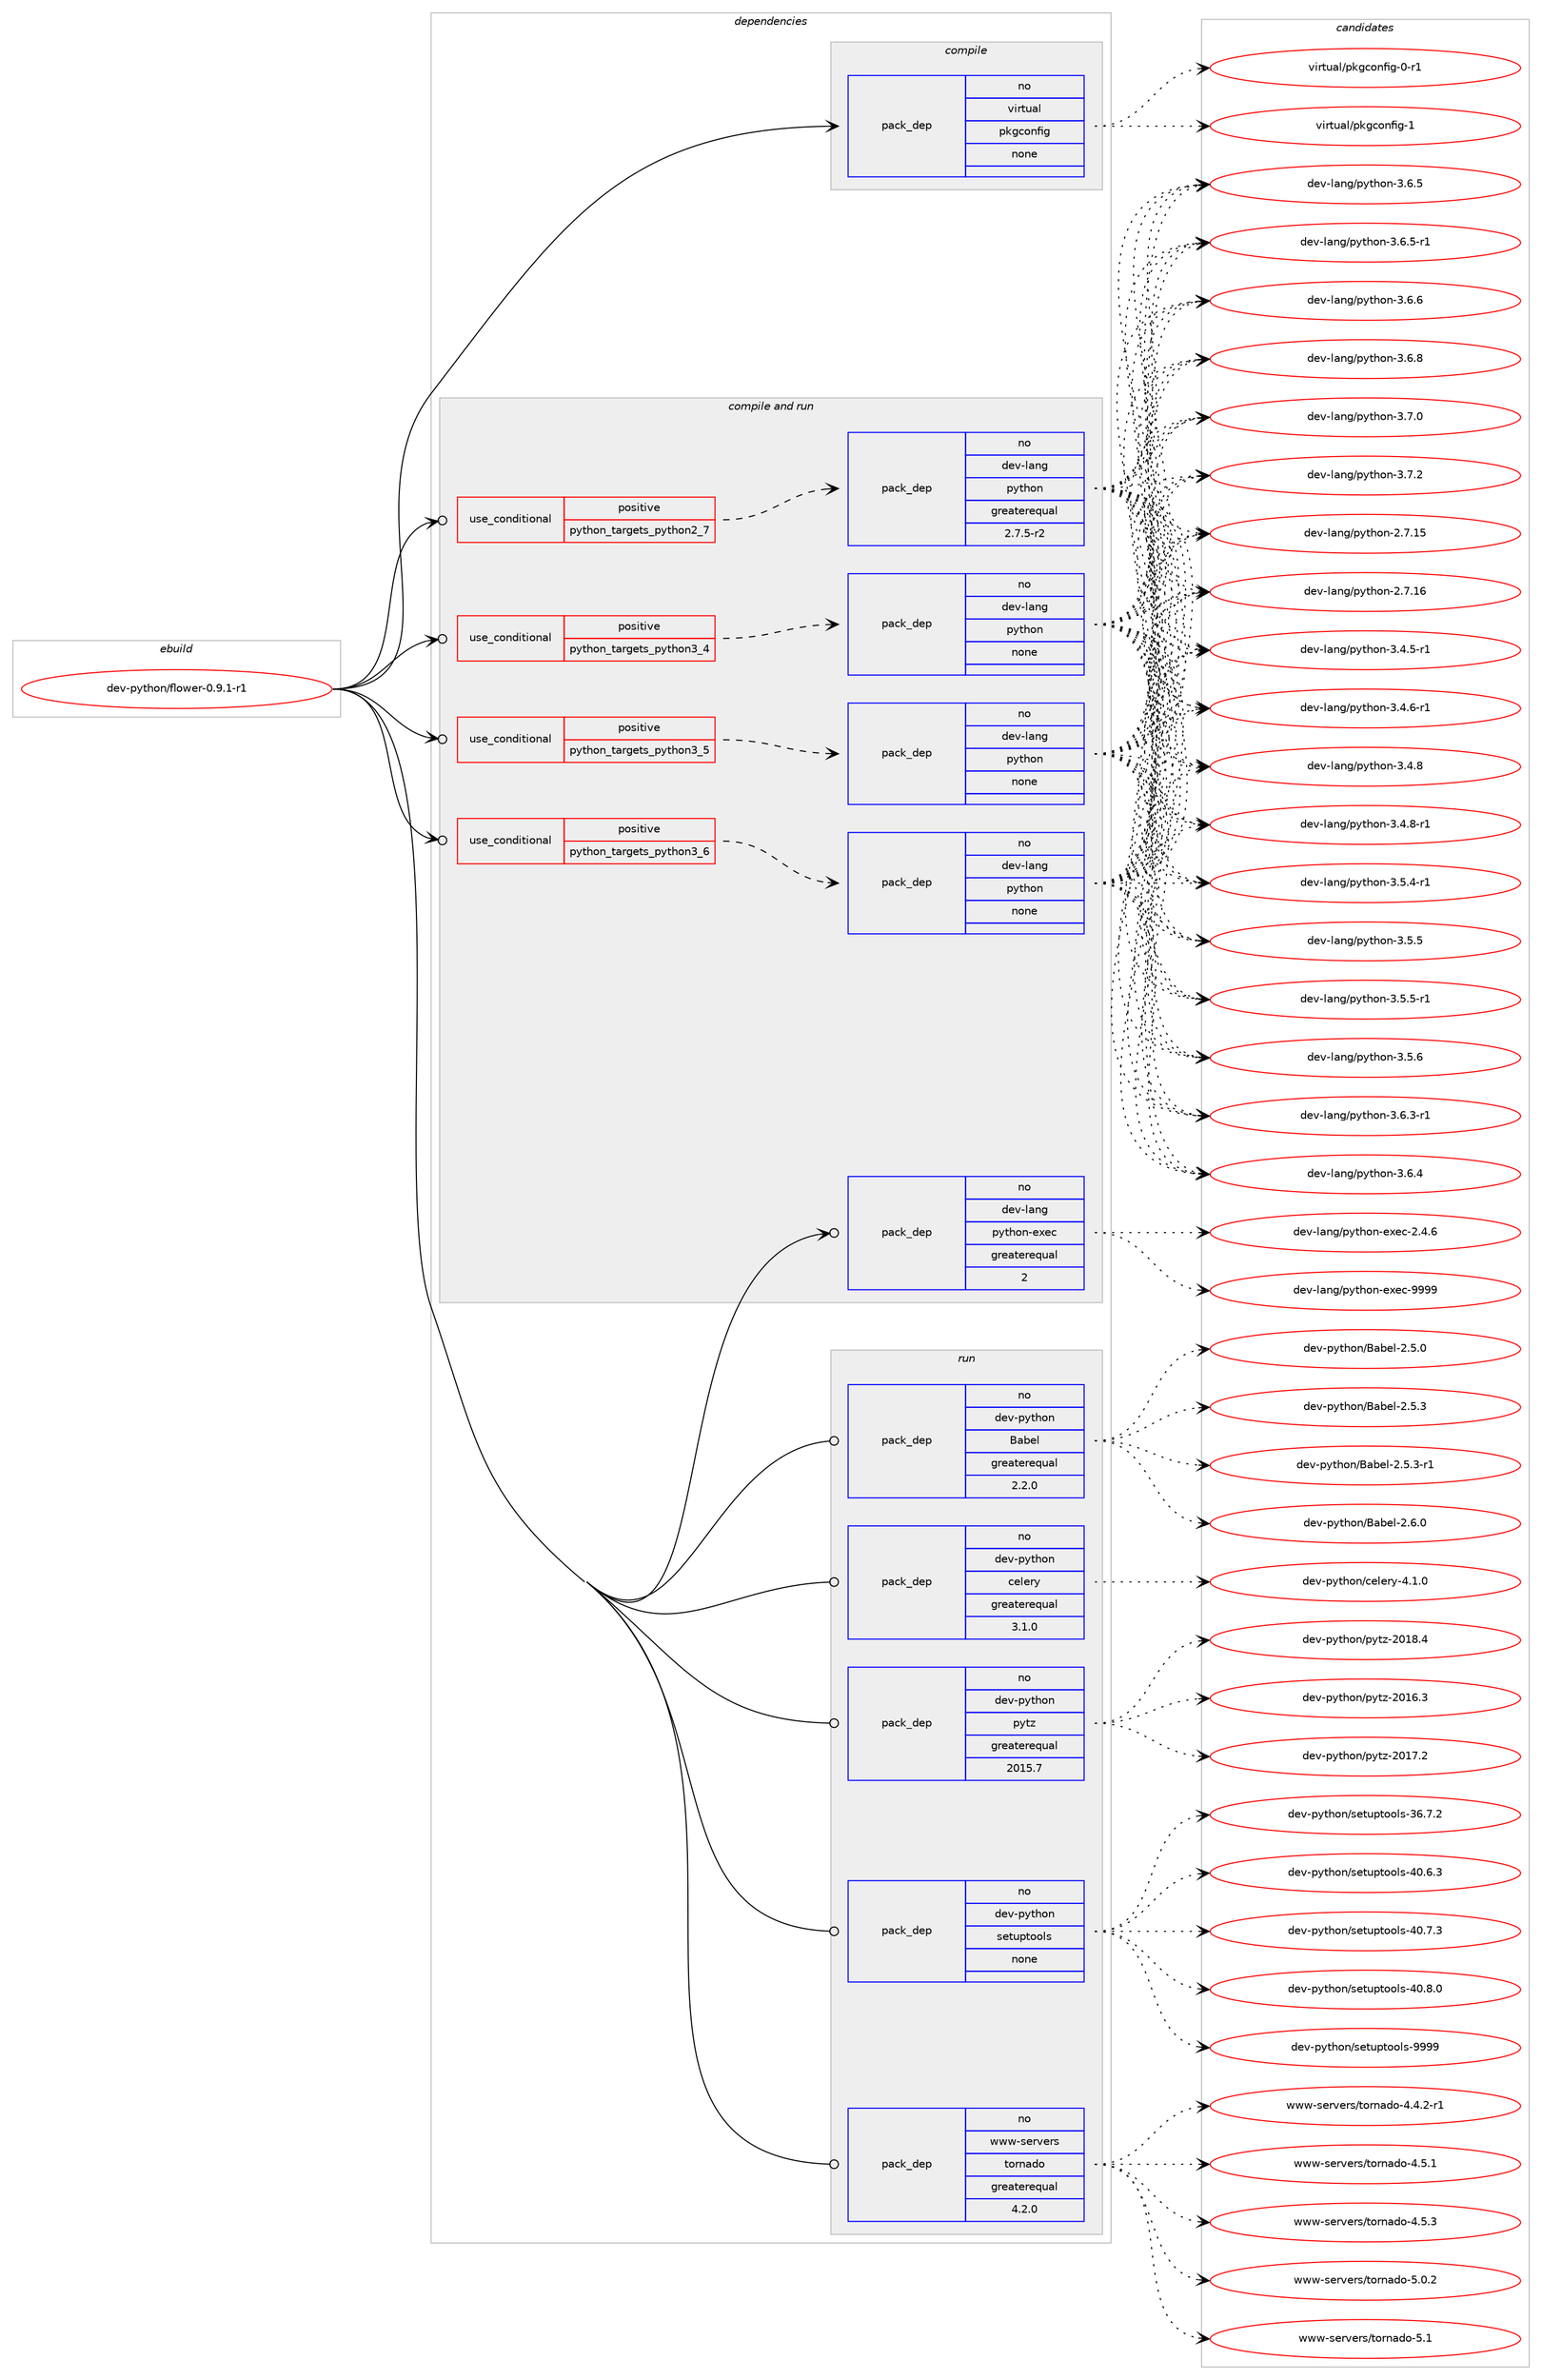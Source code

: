digraph prolog {

# *************
# Graph options
# *************

newrank=true;
concentrate=true;
compound=true;
graph [rankdir=LR,fontname=Helvetica,fontsize=10,ranksep=1.5];#, ranksep=2.5, nodesep=0.2];
edge  [arrowhead=vee];
node  [fontname=Helvetica,fontsize=10];

# **********
# The ebuild
# **********

subgraph cluster_leftcol {
color=gray;
rank=same;
label=<<i>ebuild</i>>;
id [label="dev-python/flower-0.9.1-r1", color=red, width=4, href="../dev-python/flower-0.9.1-r1.svg"];
}

# ****************
# The dependencies
# ****************

subgraph cluster_midcol {
color=gray;
label=<<i>dependencies</i>>;
subgraph cluster_compile {
fillcolor="#eeeeee";
style=filled;
label=<<i>compile</i>>;
subgraph pack1012292 {
dependency1410153 [label=<<TABLE BORDER="0" CELLBORDER="1" CELLSPACING="0" CELLPADDING="4" WIDTH="220"><TR><TD ROWSPAN="6" CELLPADDING="30">pack_dep</TD></TR><TR><TD WIDTH="110">no</TD></TR><TR><TD>virtual</TD></TR><TR><TD>pkgconfig</TD></TR><TR><TD>none</TD></TR><TR><TD></TD></TR></TABLE>>, shape=none, color=blue];
}
id:e -> dependency1410153:w [weight=20,style="solid",arrowhead="vee"];
}
subgraph cluster_compileandrun {
fillcolor="#eeeeee";
style=filled;
label=<<i>compile and run</i>>;
subgraph cond374602 {
dependency1410154 [label=<<TABLE BORDER="0" CELLBORDER="1" CELLSPACING="0" CELLPADDING="4"><TR><TD ROWSPAN="3" CELLPADDING="10">use_conditional</TD></TR><TR><TD>positive</TD></TR><TR><TD>python_targets_python2_7</TD></TR></TABLE>>, shape=none, color=red];
subgraph pack1012293 {
dependency1410155 [label=<<TABLE BORDER="0" CELLBORDER="1" CELLSPACING="0" CELLPADDING="4" WIDTH="220"><TR><TD ROWSPAN="6" CELLPADDING="30">pack_dep</TD></TR><TR><TD WIDTH="110">no</TD></TR><TR><TD>dev-lang</TD></TR><TR><TD>python</TD></TR><TR><TD>greaterequal</TD></TR><TR><TD>2.7.5-r2</TD></TR></TABLE>>, shape=none, color=blue];
}
dependency1410154:e -> dependency1410155:w [weight=20,style="dashed",arrowhead="vee"];
}
id:e -> dependency1410154:w [weight=20,style="solid",arrowhead="odotvee"];
subgraph cond374603 {
dependency1410156 [label=<<TABLE BORDER="0" CELLBORDER="1" CELLSPACING="0" CELLPADDING="4"><TR><TD ROWSPAN="3" CELLPADDING="10">use_conditional</TD></TR><TR><TD>positive</TD></TR><TR><TD>python_targets_python3_4</TD></TR></TABLE>>, shape=none, color=red];
subgraph pack1012294 {
dependency1410157 [label=<<TABLE BORDER="0" CELLBORDER="1" CELLSPACING="0" CELLPADDING="4" WIDTH="220"><TR><TD ROWSPAN="6" CELLPADDING="30">pack_dep</TD></TR><TR><TD WIDTH="110">no</TD></TR><TR><TD>dev-lang</TD></TR><TR><TD>python</TD></TR><TR><TD>none</TD></TR><TR><TD></TD></TR></TABLE>>, shape=none, color=blue];
}
dependency1410156:e -> dependency1410157:w [weight=20,style="dashed",arrowhead="vee"];
}
id:e -> dependency1410156:w [weight=20,style="solid",arrowhead="odotvee"];
subgraph cond374604 {
dependency1410158 [label=<<TABLE BORDER="0" CELLBORDER="1" CELLSPACING="0" CELLPADDING="4"><TR><TD ROWSPAN="3" CELLPADDING="10">use_conditional</TD></TR><TR><TD>positive</TD></TR><TR><TD>python_targets_python3_5</TD></TR></TABLE>>, shape=none, color=red];
subgraph pack1012295 {
dependency1410159 [label=<<TABLE BORDER="0" CELLBORDER="1" CELLSPACING="0" CELLPADDING="4" WIDTH="220"><TR><TD ROWSPAN="6" CELLPADDING="30">pack_dep</TD></TR><TR><TD WIDTH="110">no</TD></TR><TR><TD>dev-lang</TD></TR><TR><TD>python</TD></TR><TR><TD>none</TD></TR><TR><TD></TD></TR></TABLE>>, shape=none, color=blue];
}
dependency1410158:e -> dependency1410159:w [weight=20,style="dashed",arrowhead="vee"];
}
id:e -> dependency1410158:w [weight=20,style="solid",arrowhead="odotvee"];
subgraph cond374605 {
dependency1410160 [label=<<TABLE BORDER="0" CELLBORDER="1" CELLSPACING="0" CELLPADDING="4"><TR><TD ROWSPAN="3" CELLPADDING="10">use_conditional</TD></TR><TR><TD>positive</TD></TR><TR><TD>python_targets_python3_6</TD></TR></TABLE>>, shape=none, color=red];
subgraph pack1012296 {
dependency1410161 [label=<<TABLE BORDER="0" CELLBORDER="1" CELLSPACING="0" CELLPADDING="4" WIDTH="220"><TR><TD ROWSPAN="6" CELLPADDING="30">pack_dep</TD></TR><TR><TD WIDTH="110">no</TD></TR><TR><TD>dev-lang</TD></TR><TR><TD>python</TD></TR><TR><TD>none</TD></TR><TR><TD></TD></TR></TABLE>>, shape=none, color=blue];
}
dependency1410160:e -> dependency1410161:w [weight=20,style="dashed",arrowhead="vee"];
}
id:e -> dependency1410160:w [weight=20,style="solid",arrowhead="odotvee"];
subgraph pack1012297 {
dependency1410162 [label=<<TABLE BORDER="0" CELLBORDER="1" CELLSPACING="0" CELLPADDING="4" WIDTH="220"><TR><TD ROWSPAN="6" CELLPADDING="30">pack_dep</TD></TR><TR><TD WIDTH="110">no</TD></TR><TR><TD>dev-lang</TD></TR><TR><TD>python-exec</TD></TR><TR><TD>greaterequal</TD></TR><TR><TD>2</TD></TR></TABLE>>, shape=none, color=blue];
}
id:e -> dependency1410162:w [weight=20,style="solid",arrowhead="odotvee"];
}
subgraph cluster_run {
fillcolor="#eeeeee";
style=filled;
label=<<i>run</i>>;
subgraph pack1012298 {
dependency1410163 [label=<<TABLE BORDER="0" CELLBORDER="1" CELLSPACING="0" CELLPADDING="4" WIDTH="220"><TR><TD ROWSPAN="6" CELLPADDING="30">pack_dep</TD></TR><TR><TD WIDTH="110">no</TD></TR><TR><TD>dev-python</TD></TR><TR><TD>Babel</TD></TR><TR><TD>greaterequal</TD></TR><TR><TD>2.2.0</TD></TR></TABLE>>, shape=none, color=blue];
}
id:e -> dependency1410163:w [weight=20,style="solid",arrowhead="odot"];
subgraph pack1012299 {
dependency1410164 [label=<<TABLE BORDER="0" CELLBORDER="1" CELLSPACING="0" CELLPADDING="4" WIDTH="220"><TR><TD ROWSPAN="6" CELLPADDING="30">pack_dep</TD></TR><TR><TD WIDTH="110">no</TD></TR><TR><TD>dev-python</TD></TR><TR><TD>celery</TD></TR><TR><TD>greaterequal</TD></TR><TR><TD>3.1.0</TD></TR></TABLE>>, shape=none, color=blue];
}
id:e -> dependency1410164:w [weight=20,style="solid",arrowhead="odot"];
subgraph pack1012300 {
dependency1410165 [label=<<TABLE BORDER="0" CELLBORDER="1" CELLSPACING="0" CELLPADDING="4" WIDTH="220"><TR><TD ROWSPAN="6" CELLPADDING="30">pack_dep</TD></TR><TR><TD WIDTH="110">no</TD></TR><TR><TD>dev-python</TD></TR><TR><TD>pytz</TD></TR><TR><TD>greaterequal</TD></TR><TR><TD>2015.7</TD></TR></TABLE>>, shape=none, color=blue];
}
id:e -> dependency1410165:w [weight=20,style="solid",arrowhead="odot"];
subgraph pack1012301 {
dependency1410166 [label=<<TABLE BORDER="0" CELLBORDER="1" CELLSPACING="0" CELLPADDING="4" WIDTH="220"><TR><TD ROWSPAN="6" CELLPADDING="30">pack_dep</TD></TR><TR><TD WIDTH="110">no</TD></TR><TR><TD>dev-python</TD></TR><TR><TD>setuptools</TD></TR><TR><TD>none</TD></TR><TR><TD></TD></TR></TABLE>>, shape=none, color=blue];
}
id:e -> dependency1410166:w [weight=20,style="solid",arrowhead="odot"];
subgraph pack1012302 {
dependency1410167 [label=<<TABLE BORDER="0" CELLBORDER="1" CELLSPACING="0" CELLPADDING="4" WIDTH="220"><TR><TD ROWSPAN="6" CELLPADDING="30">pack_dep</TD></TR><TR><TD WIDTH="110">no</TD></TR><TR><TD>www-servers</TD></TR><TR><TD>tornado</TD></TR><TR><TD>greaterequal</TD></TR><TR><TD>4.2.0</TD></TR></TABLE>>, shape=none, color=blue];
}
id:e -> dependency1410167:w [weight=20,style="solid",arrowhead="odot"];
}
}

# **************
# The candidates
# **************

subgraph cluster_choices {
rank=same;
color=gray;
label=<<i>candidates</i>>;

subgraph choice1012292 {
color=black;
nodesep=1;
choice11810511411611797108471121071039911111010210510345484511449 [label="virtual/pkgconfig-0-r1", color=red, width=4,href="../virtual/pkgconfig-0-r1.svg"];
choice1181051141161179710847112107103991111101021051034549 [label="virtual/pkgconfig-1", color=red, width=4,href="../virtual/pkgconfig-1.svg"];
dependency1410153:e -> choice11810511411611797108471121071039911111010210510345484511449:w [style=dotted,weight="100"];
dependency1410153:e -> choice1181051141161179710847112107103991111101021051034549:w [style=dotted,weight="100"];
}
subgraph choice1012293 {
color=black;
nodesep=1;
choice10010111845108971101034711212111610411111045504655464953 [label="dev-lang/python-2.7.15", color=red, width=4,href="../dev-lang/python-2.7.15.svg"];
choice10010111845108971101034711212111610411111045504655464954 [label="dev-lang/python-2.7.16", color=red, width=4,href="../dev-lang/python-2.7.16.svg"];
choice1001011184510897110103471121211161041111104551465246534511449 [label="dev-lang/python-3.4.5-r1", color=red, width=4,href="../dev-lang/python-3.4.5-r1.svg"];
choice1001011184510897110103471121211161041111104551465246544511449 [label="dev-lang/python-3.4.6-r1", color=red, width=4,href="../dev-lang/python-3.4.6-r1.svg"];
choice100101118451089711010347112121116104111110455146524656 [label="dev-lang/python-3.4.8", color=red, width=4,href="../dev-lang/python-3.4.8.svg"];
choice1001011184510897110103471121211161041111104551465246564511449 [label="dev-lang/python-3.4.8-r1", color=red, width=4,href="../dev-lang/python-3.4.8-r1.svg"];
choice1001011184510897110103471121211161041111104551465346524511449 [label="dev-lang/python-3.5.4-r1", color=red, width=4,href="../dev-lang/python-3.5.4-r1.svg"];
choice100101118451089711010347112121116104111110455146534653 [label="dev-lang/python-3.5.5", color=red, width=4,href="../dev-lang/python-3.5.5.svg"];
choice1001011184510897110103471121211161041111104551465346534511449 [label="dev-lang/python-3.5.5-r1", color=red, width=4,href="../dev-lang/python-3.5.5-r1.svg"];
choice100101118451089711010347112121116104111110455146534654 [label="dev-lang/python-3.5.6", color=red, width=4,href="../dev-lang/python-3.5.6.svg"];
choice1001011184510897110103471121211161041111104551465446514511449 [label="dev-lang/python-3.6.3-r1", color=red, width=4,href="../dev-lang/python-3.6.3-r1.svg"];
choice100101118451089711010347112121116104111110455146544652 [label="dev-lang/python-3.6.4", color=red, width=4,href="../dev-lang/python-3.6.4.svg"];
choice100101118451089711010347112121116104111110455146544653 [label="dev-lang/python-3.6.5", color=red, width=4,href="../dev-lang/python-3.6.5.svg"];
choice1001011184510897110103471121211161041111104551465446534511449 [label="dev-lang/python-3.6.5-r1", color=red, width=4,href="../dev-lang/python-3.6.5-r1.svg"];
choice100101118451089711010347112121116104111110455146544654 [label="dev-lang/python-3.6.6", color=red, width=4,href="../dev-lang/python-3.6.6.svg"];
choice100101118451089711010347112121116104111110455146544656 [label="dev-lang/python-3.6.8", color=red, width=4,href="../dev-lang/python-3.6.8.svg"];
choice100101118451089711010347112121116104111110455146554648 [label="dev-lang/python-3.7.0", color=red, width=4,href="../dev-lang/python-3.7.0.svg"];
choice100101118451089711010347112121116104111110455146554650 [label="dev-lang/python-3.7.2", color=red, width=4,href="../dev-lang/python-3.7.2.svg"];
dependency1410155:e -> choice10010111845108971101034711212111610411111045504655464953:w [style=dotted,weight="100"];
dependency1410155:e -> choice10010111845108971101034711212111610411111045504655464954:w [style=dotted,weight="100"];
dependency1410155:e -> choice1001011184510897110103471121211161041111104551465246534511449:w [style=dotted,weight="100"];
dependency1410155:e -> choice1001011184510897110103471121211161041111104551465246544511449:w [style=dotted,weight="100"];
dependency1410155:e -> choice100101118451089711010347112121116104111110455146524656:w [style=dotted,weight="100"];
dependency1410155:e -> choice1001011184510897110103471121211161041111104551465246564511449:w [style=dotted,weight="100"];
dependency1410155:e -> choice1001011184510897110103471121211161041111104551465346524511449:w [style=dotted,weight="100"];
dependency1410155:e -> choice100101118451089711010347112121116104111110455146534653:w [style=dotted,weight="100"];
dependency1410155:e -> choice1001011184510897110103471121211161041111104551465346534511449:w [style=dotted,weight="100"];
dependency1410155:e -> choice100101118451089711010347112121116104111110455146534654:w [style=dotted,weight="100"];
dependency1410155:e -> choice1001011184510897110103471121211161041111104551465446514511449:w [style=dotted,weight="100"];
dependency1410155:e -> choice100101118451089711010347112121116104111110455146544652:w [style=dotted,weight="100"];
dependency1410155:e -> choice100101118451089711010347112121116104111110455146544653:w [style=dotted,weight="100"];
dependency1410155:e -> choice1001011184510897110103471121211161041111104551465446534511449:w [style=dotted,weight="100"];
dependency1410155:e -> choice100101118451089711010347112121116104111110455146544654:w [style=dotted,weight="100"];
dependency1410155:e -> choice100101118451089711010347112121116104111110455146544656:w [style=dotted,weight="100"];
dependency1410155:e -> choice100101118451089711010347112121116104111110455146554648:w [style=dotted,weight="100"];
dependency1410155:e -> choice100101118451089711010347112121116104111110455146554650:w [style=dotted,weight="100"];
}
subgraph choice1012294 {
color=black;
nodesep=1;
choice10010111845108971101034711212111610411111045504655464953 [label="dev-lang/python-2.7.15", color=red, width=4,href="../dev-lang/python-2.7.15.svg"];
choice10010111845108971101034711212111610411111045504655464954 [label="dev-lang/python-2.7.16", color=red, width=4,href="../dev-lang/python-2.7.16.svg"];
choice1001011184510897110103471121211161041111104551465246534511449 [label="dev-lang/python-3.4.5-r1", color=red, width=4,href="../dev-lang/python-3.4.5-r1.svg"];
choice1001011184510897110103471121211161041111104551465246544511449 [label="dev-lang/python-3.4.6-r1", color=red, width=4,href="../dev-lang/python-3.4.6-r1.svg"];
choice100101118451089711010347112121116104111110455146524656 [label="dev-lang/python-3.4.8", color=red, width=4,href="../dev-lang/python-3.4.8.svg"];
choice1001011184510897110103471121211161041111104551465246564511449 [label="dev-lang/python-3.4.8-r1", color=red, width=4,href="../dev-lang/python-3.4.8-r1.svg"];
choice1001011184510897110103471121211161041111104551465346524511449 [label="dev-lang/python-3.5.4-r1", color=red, width=4,href="../dev-lang/python-3.5.4-r1.svg"];
choice100101118451089711010347112121116104111110455146534653 [label="dev-lang/python-3.5.5", color=red, width=4,href="../dev-lang/python-3.5.5.svg"];
choice1001011184510897110103471121211161041111104551465346534511449 [label="dev-lang/python-3.5.5-r1", color=red, width=4,href="../dev-lang/python-3.5.5-r1.svg"];
choice100101118451089711010347112121116104111110455146534654 [label="dev-lang/python-3.5.6", color=red, width=4,href="../dev-lang/python-3.5.6.svg"];
choice1001011184510897110103471121211161041111104551465446514511449 [label="dev-lang/python-3.6.3-r1", color=red, width=4,href="../dev-lang/python-3.6.3-r1.svg"];
choice100101118451089711010347112121116104111110455146544652 [label="dev-lang/python-3.6.4", color=red, width=4,href="../dev-lang/python-3.6.4.svg"];
choice100101118451089711010347112121116104111110455146544653 [label="dev-lang/python-3.6.5", color=red, width=4,href="../dev-lang/python-3.6.5.svg"];
choice1001011184510897110103471121211161041111104551465446534511449 [label="dev-lang/python-3.6.5-r1", color=red, width=4,href="../dev-lang/python-3.6.5-r1.svg"];
choice100101118451089711010347112121116104111110455146544654 [label="dev-lang/python-3.6.6", color=red, width=4,href="../dev-lang/python-3.6.6.svg"];
choice100101118451089711010347112121116104111110455146544656 [label="dev-lang/python-3.6.8", color=red, width=4,href="../dev-lang/python-3.6.8.svg"];
choice100101118451089711010347112121116104111110455146554648 [label="dev-lang/python-3.7.0", color=red, width=4,href="../dev-lang/python-3.7.0.svg"];
choice100101118451089711010347112121116104111110455146554650 [label="dev-lang/python-3.7.2", color=red, width=4,href="../dev-lang/python-3.7.2.svg"];
dependency1410157:e -> choice10010111845108971101034711212111610411111045504655464953:w [style=dotted,weight="100"];
dependency1410157:e -> choice10010111845108971101034711212111610411111045504655464954:w [style=dotted,weight="100"];
dependency1410157:e -> choice1001011184510897110103471121211161041111104551465246534511449:w [style=dotted,weight="100"];
dependency1410157:e -> choice1001011184510897110103471121211161041111104551465246544511449:w [style=dotted,weight="100"];
dependency1410157:e -> choice100101118451089711010347112121116104111110455146524656:w [style=dotted,weight="100"];
dependency1410157:e -> choice1001011184510897110103471121211161041111104551465246564511449:w [style=dotted,weight="100"];
dependency1410157:e -> choice1001011184510897110103471121211161041111104551465346524511449:w [style=dotted,weight="100"];
dependency1410157:e -> choice100101118451089711010347112121116104111110455146534653:w [style=dotted,weight="100"];
dependency1410157:e -> choice1001011184510897110103471121211161041111104551465346534511449:w [style=dotted,weight="100"];
dependency1410157:e -> choice100101118451089711010347112121116104111110455146534654:w [style=dotted,weight="100"];
dependency1410157:e -> choice1001011184510897110103471121211161041111104551465446514511449:w [style=dotted,weight="100"];
dependency1410157:e -> choice100101118451089711010347112121116104111110455146544652:w [style=dotted,weight="100"];
dependency1410157:e -> choice100101118451089711010347112121116104111110455146544653:w [style=dotted,weight="100"];
dependency1410157:e -> choice1001011184510897110103471121211161041111104551465446534511449:w [style=dotted,weight="100"];
dependency1410157:e -> choice100101118451089711010347112121116104111110455146544654:w [style=dotted,weight="100"];
dependency1410157:e -> choice100101118451089711010347112121116104111110455146544656:w [style=dotted,weight="100"];
dependency1410157:e -> choice100101118451089711010347112121116104111110455146554648:w [style=dotted,weight="100"];
dependency1410157:e -> choice100101118451089711010347112121116104111110455146554650:w [style=dotted,weight="100"];
}
subgraph choice1012295 {
color=black;
nodesep=1;
choice10010111845108971101034711212111610411111045504655464953 [label="dev-lang/python-2.7.15", color=red, width=4,href="../dev-lang/python-2.7.15.svg"];
choice10010111845108971101034711212111610411111045504655464954 [label="dev-lang/python-2.7.16", color=red, width=4,href="../dev-lang/python-2.7.16.svg"];
choice1001011184510897110103471121211161041111104551465246534511449 [label="dev-lang/python-3.4.5-r1", color=red, width=4,href="../dev-lang/python-3.4.5-r1.svg"];
choice1001011184510897110103471121211161041111104551465246544511449 [label="dev-lang/python-3.4.6-r1", color=red, width=4,href="../dev-lang/python-3.4.6-r1.svg"];
choice100101118451089711010347112121116104111110455146524656 [label="dev-lang/python-3.4.8", color=red, width=4,href="../dev-lang/python-3.4.8.svg"];
choice1001011184510897110103471121211161041111104551465246564511449 [label="dev-lang/python-3.4.8-r1", color=red, width=4,href="../dev-lang/python-3.4.8-r1.svg"];
choice1001011184510897110103471121211161041111104551465346524511449 [label="dev-lang/python-3.5.4-r1", color=red, width=4,href="../dev-lang/python-3.5.4-r1.svg"];
choice100101118451089711010347112121116104111110455146534653 [label="dev-lang/python-3.5.5", color=red, width=4,href="../dev-lang/python-3.5.5.svg"];
choice1001011184510897110103471121211161041111104551465346534511449 [label="dev-lang/python-3.5.5-r1", color=red, width=4,href="../dev-lang/python-3.5.5-r1.svg"];
choice100101118451089711010347112121116104111110455146534654 [label="dev-lang/python-3.5.6", color=red, width=4,href="../dev-lang/python-3.5.6.svg"];
choice1001011184510897110103471121211161041111104551465446514511449 [label="dev-lang/python-3.6.3-r1", color=red, width=4,href="../dev-lang/python-3.6.3-r1.svg"];
choice100101118451089711010347112121116104111110455146544652 [label="dev-lang/python-3.6.4", color=red, width=4,href="../dev-lang/python-3.6.4.svg"];
choice100101118451089711010347112121116104111110455146544653 [label="dev-lang/python-3.6.5", color=red, width=4,href="../dev-lang/python-3.6.5.svg"];
choice1001011184510897110103471121211161041111104551465446534511449 [label="dev-lang/python-3.6.5-r1", color=red, width=4,href="../dev-lang/python-3.6.5-r1.svg"];
choice100101118451089711010347112121116104111110455146544654 [label="dev-lang/python-3.6.6", color=red, width=4,href="../dev-lang/python-3.6.6.svg"];
choice100101118451089711010347112121116104111110455146544656 [label="dev-lang/python-3.6.8", color=red, width=4,href="../dev-lang/python-3.6.8.svg"];
choice100101118451089711010347112121116104111110455146554648 [label="dev-lang/python-3.7.0", color=red, width=4,href="../dev-lang/python-3.7.0.svg"];
choice100101118451089711010347112121116104111110455146554650 [label="dev-lang/python-3.7.2", color=red, width=4,href="../dev-lang/python-3.7.2.svg"];
dependency1410159:e -> choice10010111845108971101034711212111610411111045504655464953:w [style=dotted,weight="100"];
dependency1410159:e -> choice10010111845108971101034711212111610411111045504655464954:w [style=dotted,weight="100"];
dependency1410159:e -> choice1001011184510897110103471121211161041111104551465246534511449:w [style=dotted,weight="100"];
dependency1410159:e -> choice1001011184510897110103471121211161041111104551465246544511449:w [style=dotted,weight="100"];
dependency1410159:e -> choice100101118451089711010347112121116104111110455146524656:w [style=dotted,weight="100"];
dependency1410159:e -> choice1001011184510897110103471121211161041111104551465246564511449:w [style=dotted,weight="100"];
dependency1410159:e -> choice1001011184510897110103471121211161041111104551465346524511449:w [style=dotted,weight="100"];
dependency1410159:e -> choice100101118451089711010347112121116104111110455146534653:w [style=dotted,weight="100"];
dependency1410159:e -> choice1001011184510897110103471121211161041111104551465346534511449:w [style=dotted,weight="100"];
dependency1410159:e -> choice100101118451089711010347112121116104111110455146534654:w [style=dotted,weight="100"];
dependency1410159:e -> choice1001011184510897110103471121211161041111104551465446514511449:w [style=dotted,weight="100"];
dependency1410159:e -> choice100101118451089711010347112121116104111110455146544652:w [style=dotted,weight="100"];
dependency1410159:e -> choice100101118451089711010347112121116104111110455146544653:w [style=dotted,weight="100"];
dependency1410159:e -> choice1001011184510897110103471121211161041111104551465446534511449:w [style=dotted,weight="100"];
dependency1410159:e -> choice100101118451089711010347112121116104111110455146544654:w [style=dotted,weight="100"];
dependency1410159:e -> choice100101118451089711010347112121116104111110455146544656:w [style=dotted,weight="100"];
dependency1410159:e -> choice100101118451089711010347112121116104111110455146554648:w [style=dotted,weight="100"];
dependency1410159:e -> choice100101118451089711010347112121116104111110455146554650:w [style=dotted,weight="100"];
}
subgraph choice1012296 {
color=black;
nodesep=1;
choice10010111845108971101034711212111610411111045504655464953 [label="dev-lang/python-2.7.15", color=red, width=4,href="../dev-lang/python-2.7.15.svg"];
choice10010111845108971101034711212111610411111045504655464954 [label="dev-lang/python-2.7.16", color=red, width=4,href="../dev-lang/python-2.7.16.svg"];
choice1001011184510897110103471121211161041111104551465246534511449 [label="dev-lang/python-3.4.5-r1", color=red, width=4,href="../dev-lang/python-3.4.5-r1.svg"];
choice1001011184510897110103471121211161041111104551465246544511449 [label="dev-lang/python-3.4.6-r1", color=red, width=4,href="../dev-lang/python-3.4.6-r1.svg"];
choice100101118451089711010347112121116104111110455146524656 [label="dev-lang/python-3.4.8", color=red, width=4,href="../dev-lang/python-3.4.8.svg"];
choice1001011184510897110103471121211161041111104551465246564511449 [label="dev-lang/python-3.4.8-r1", color=red, width=4,href="../dev-lang/python-3.4.8-r1.svg"];
choice1001011184510897110103471121211161041111104551465346524511449 [label="dev-lang/python-3.5.4-r1", color=red, width=4,href="../dev-lang/python-3.5.4-r1.svg"];
choice100101118451089711010347112121116104111110455146534653 [label="dev-lang/python-3.5.5", color=red, width=4,href="../dev-lang/python-3.5.5.svg"];
choice1001011184510897110103471121211161041111104551465346534511449 [label="dev-lang/python-3.5.5-r1", color=red, width=4,href="../dev-lang/python-3.5.5-r1.svg"];
choice100101118451089711010347112121116104111110455146534654 [label="dev-lang/python-3.5.6", color=red, width=4,href="../dev-lang/python-3.5.6.svg"];
choice1001011184510897110103471121211161041111104551465446514511449 [label="dev-lang/python-3.6.3-r1", color=red, width=4,href="../dev-lang/python-3.6.3-r1.svg"];
choice100101118451089711010347112121116104111110455146544652 [label="dev-lang/python-3.6.4", color=red, width=4,href="../dev-lang/python-3.6.4.svg"];
choice100101118451089711010347112121116104111110455146544653 [label="dev-lang/python-3.6.5", color=red, width=4,href="../dev-lang/python-3.6.5.svg"];
choice1001011184510897110103471121211161041111104551465446534511449 [label="dev-lang/python-3.6.5-r1", color=red, width=4,href="../dev-lang/python-3.6.5-r1.svg"];
choice100101118451089711010347112121116104111110455146544654 [label="dev-lang/python-3.6.6", color=red, width=4,href="../dev-lang/python-3.6.6.svg"];
choice100101118451089711010347112121116104111110455146544656 [label="dev-lang/python-3.6.8", color=red, width=4,href="../dev-lang/python-3.6.8.svg"];
choice100101118451089711010347112121116104111110455146554648 [label="dev-lang/python-3.7.0", color=red, width=4,href="../dev-lang/python-3.7.0.svg"];
choice100101118451089711010347112121116104111110455146554650 [label="dev-lang/python-3.7.2", color=red, width=4,href="../dev-lang/python-3.7.2.svg"];
dependency1410161:e -> choice10010111845108971101034711212111610411111045504655464953:w [style=dotted,weight="100"];
dependency1410161:e -> choice10010111845108971101034711212111610411111045504655464954:w [style=dotted,weight="100"];
dependency1410161:e -> choice1001011184510897110103471121211161041111104551465246534511449:w [style=dotted,weight="100"];
dependency1410161:e -> choice1001011184510897110103471121211161041111104551465246544511449:w [style=dotted,weight="100"];
dependency1410161:e -> choice100101118451089711010347112121116104111110455146524656:w [style=dotted,weight="100"];
dependency1410161:e -> choice1001011184510897110103471121211161041111104551465246564511449:w [style=dotted,weight="100"];
dependency1410161:e -> choice1001011184510897110103471121211161041111104551465346524511449:w [style=dotted,weight="100"];
dependency1410161:e -> choice100101118451089711010347112121116104111110455146534653:w [style=dotted,weight="100"];
dependency1410161:e -> choice1001011184510897110103471121211161041111104551465346534511449:w [style=dotted,weight="100"];
dependency1410161:e -> choice100101118451089711010347112121116104111110455146534654:w [style=dotted,weight="100"];
dependency1410161:e -> choice1001011184510897110103471121211161041111104551465446514511449:w [style=dotted,weight="100"];
dependency1410161:e -> choice100101118451089711010347112121116104111110455146544652:w [style=dotted,weight="100"];
dependency1410161:e -> choice100101118451089711010347112121116104111110455146544653:w [style=dotted,weight="100"];
dependency1410161:e -> choice1001011184510897110103471121211161041111104551465446534511449:w [style=dotted,weight="100"];
dependency1410161:e -> choice100101118451089711010347112121116104111110455146544654:w [style=dotted,weight="100"];
dependency1410161:e -> choice100101118451089711010347112121116104111110455146544656:w [style=dotted,weight="100"];
dependency1410161:e -> choice100101118451089711010347112121116104111110455146554648:w [style=dotted,weight="100"];
dependency1410161:e -> choice100101118451089711010347112121116104111110455146554650:w [style=dotted,weight="100"];
}
subgraph choice1012297 {
color=black;
nodesep=1;
choice1001011184510897110103471121211161041111104510112010199455046524654 [label="dev-lang/python-exec-2.4.6", color=red, width=4,href="../dev-lang/python-exec-2.4.6.svg"];
choice10010111845108971101034711212111610411111045101120101994557575757 [label="dev-lang/python-exec-9999", color=red, width=4,href="../dev-lang/python-exec-9999.svg"];
dependency1410162:e -> choice1001011184510897110103471121211161041111104510112010199455046524654:w [style=dotted,weight="100"];
dependency1410162:e -> choice10010111845108971101034711212111610411111045101120101994557575757:w [style=dotted,weight="100"];
}
subgraph choice1012298 {
color=black;
nodesep=1;
choice1001011184511212111610411111047669798101108455046534648 [label="dev-python/Babel-2.5.0", color=red, width=4,href="../dev-python/Babel-2.5.0.svg"];
choice1001011184511212111610411111047669798101108455046534651 [label="dev-python/Babel-2.5.3", color=red, width=4,href="../dev-python/Babel-2.5.3.svg"];
choice10010111845112121116104111110476697981011084550465346514511449 [label="dev-python/Babel-2.5.3-r1", color=red, width=4,href="../dev-python/Babel-2.5.3-r1.svg"];
choice1001011184511212111610411111047669798101108455046544648 [label="dev-python/Babel-2.6.0", color=red, width=4,href="../dev-python/Babel-2.6.0.svg"];
dependency1410163:e -> choice1001011184511212111610411111047669798101108455046534648:w [style=dotted,weight="100"];
dependency1410163:e -> choice1001011184511212111610411111047669798101108455046534651:w [style=dotted,weight="100"];
dependency1410163:e -> choice10010111845112121116104111110476697981011084550465346514511449:w [style=dotted,weight="100"];
dependency1410163:e -> choice1001011184511212111610411111047669798101108455046544648:w [style=dotted,weight="100"];
}
subgraph choice1012299 {
color=black;
nodesep=1;
choice100101118451121211161041111104799101108101114121455246494648 [label="dev-python/celery-4.1.0", color=red, width=4,href="../dev-python/celery-4.1.0.svg"];
dependency1410164:e -> choice100101118451121211161041111104799101108101114121455246494648:w [style=dotted,weight="100"];
}
subgraph choice1012300 {
color=black;
nodesep=1;
choice100101118451121211161041111104711212111612245504849544651 [label="dev-python/pytz-2016.3", color=red, width=4,href="../dev-python/pytz-2016.3.svg"];
choice100101118451121211161041111104711212111612245504849554650 [label="dev-python/pytz-2017.2", color=red, width=4,href="../dev-python/pytz-2017.2.svg"];
choice100101118451121211161041111104711212111612245504849564652 [label="dev-python/pytz-2018.4", color=red, width=4,href="../dev-python/pytz-2018.4.svg"];
dependency1410165:e -> choice100101118451121211161041111104711212111612245504849544651:w [style=dotted,weight="100"];
dependency1410165:e -> choice100101118451121211161041111104711212111612245504849554650:w [style=dotted,weight="100"];
dependency1410165:e -> choice100101118451121211161041111104711212111612245504849564652:w [style=dotted,weight="100"];
}
subgraph choice1012301 {
color=black;
nodesep=1;
choice100101118451121211161041111104711510111611711211611111110811545515446554650 [label="dev-python/setuptools-36.7.2", color=red, width=4,href="../dev-python/setuptools-36.7.2.svg"];
choice100101118451121211161041111104711510111611711211611111110811545524846544651 [label="dev-python/setuptools-40.6.3", color=red, width=4,href="../dev-python/setuptools-40.6.3.svg"];
choice100101118451121211161041111104711510111611711211611111110811545524846554651 [label="dev-python/setuptools-40.7.3", color=red, width=4,href="../dev-python/setuptools-40.7.3.svg"];
choice100101118451121211161041111104711510111611711211611111110811545524846564648 [label="dev-python/setuptools-40.8.0", color=red, width=4,href="../dev-python/setuptools-40.8.0.svg"];
choice10010111845112121116104111110471151011161171121161111111081154557575757 [label="dev-python/setuptools-9999", color=red, width=4,href="../dev-python/setuptools-9999.svg"];
dependency1410166:e -> choice100101118451121211161041111104711510111611711211611111110811545515446554650:w [style=dotted,weight="100"];
dependency1410166:e -> choice100101118451121211161041111104711510111611711211611111110811545524846544651:w [style=dotted,weight="100"];
dependency1410166:e -> choice100101118451121211161041111104711510111611711211611111110811545524846554651:w [style=dotted,weight="100"];
dependency1410166:e -> choice100101118451121211161041111104711510111611711211611111110811545524846564648:w [style=dotted,weight="100"];
dependency1410166:e -> choice10010111845112121116104111110471151011161171121161111111081154557575757:w [style=dotted,weight="100"];
}
subgraph choice1012302 {
color=black;
nodesep=1;
choice1191191194511510111411810111411547116111114110971001114552465246504511449 [label="www-servers/tornado-4.4.2-r1", color=red, width=4,href="../www-servers/tornado-4.4.2-r1.svg"];
choice119119119451151011141181011141154711611111411097100111455246534649 [label="www-servers/tornado-4.5.1", color=red, width=4,href="../www-servers/tornado-4.5.1.svg"];
choice119119119451151011141181011141154711611111411097100111455246534651 [label="www-servers/tornado-4.5.3", color=red, width=4,href="../www-servers/tornado-4.5.3.svg"];
choice119119119451151011141181011141154711611111411097100111455346484650 [label="www-servers/tornado-5.0.2", color=red, width=4,href="../www-servers/tornado-5.0.2.svg"];
choice11911911945115101114118101114115471161111141109710011145534649 [label="www-servers/tornado-5.1", color=red, width=4,href="../www-servers/tornado-5.1.svg"];
dependency1410167:e -> choice1191191194511510111411810111411547116111114110971001114552465246504511449:w [style=dotted,weight="100"];
dependency1410167:e -> choice119119119451151011141181011141154711611111411097100111455246534649:w [style=dotted,weight="100"];
dependency1410167:e -> choice119119119451151011141181011141154711611111411097100111455246534651:w [style=dotted,weight="100"];
dependency1410167:e -> choice119119119451151011141181011141154711611111411097100111455346484650:w [style=dotted,weight="100"];
dependency1410167:e -> choice11911911945115101114118101114115471161111141109710011145534649:w [style=dotted,weight="100"];
}
}

}
